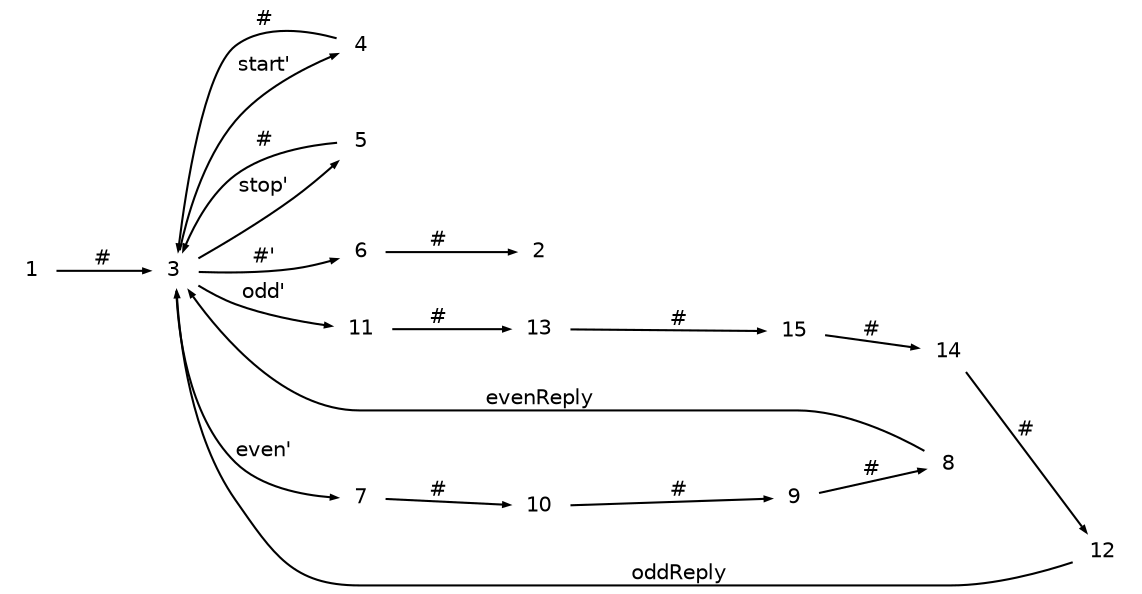digraph g
{
   graph [rankdir=LR];
   edge [arrowsize=0.3,fontsize=10,fontname=Helvetica];
   node [shape=plaintext,width=.3,height=.2,fontsize=10,fontname=Helvetica];
   1->3 [label="#"];
   3->4 [label="start'"];
   3->5 [label="stop'"];
   3->6 [label="#'"];
   3->7 [label="even'"];
   3->11 [label="odd'"];
   4->3 [label="#"];
   5->3 [label="#"];
   6->2 [label="#"];
   7->10 [label="#"];
   8->3 [label="evenReply"];
   9->8 [label="#"];
   10->9 [label="#"];
   11->13 [label="#"];
   12->3 [label="oddReply"];
   13->15 [label="#"];
   14->12 [label="#"];
   15->14 [label="#"];
}
